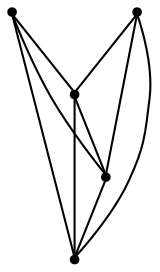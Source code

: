 graph {
  node [shape=point,comment="{\"directed\":false,\"doi\":\"10.1007/978-3-319-27261-0_26\",\"figure\":\"1 (3)\"}"]

  v0 [pos="807.2275878610648,1466.055682870306"]
  v1 [pos="973.8520068831075,1332.7600641227277"]
  v2 [pos="973.8520068831076,1466.055682870306"]
  v3 [pos="840.5506053454139,1399.404264898039"]
  v4 [pos="807.2275878610648,1332.7600641227277"]

  v4 -- v2 [id="-3",pos="807.2275878610648,1332.7600641227277 973.8520068831076,1466.055682870306 973.8520068831076,1466.055682870306 973.8520068831076,1466.055682870306"]
  v4 -- v1 [id="-4",pos="807.2275878610648,1332.7600641227277 973.8520068831075,1332.7600641227277 973.8520068831075,1332.7600641227277 973.8520068831075,1332.7600641227277"]
  v3 -- v1 [id="-5",pos="840.5506053454139,1399.404264898039 973.8520068831075,1332.7600641227277 973.8520068831075,1332.7600641227277 973.8520068831075,1332.7600641227277"]
  v3 -- v2 [id="-6",pos="840.5506053454139,1399.404264898039 973.8520068831076,1466.055682870306 973.8520068831076,1466.055682870306 973.8520068831076,1466.055682870306"]
  v2 -- v0 [id="-8",pos="973.8520068831076,1466.055682870306 807.2275878610648,1466.055682870306 807.2275878610648,1466.055682870306 807.2275878610648,1466.055682870306"]
  v1 -- v2 [id="-9",pos="973.8520068831075,1332.7600641227277 973.8520068831076,1466.055682870306 973.8520068831076,1466.055682870306 973.8520068831076,1466.055682870306"]
  v0 -- v1 [id="-10",pos="807.2275878610648,1466.055682870306 973.8520068831075,1332.7600641227277 973.8520068831075,1332.7600641227277 973.8520068831075,1332.7600641227277"]
  v0 -- v4 [id="-11",pos="807.2275878610648,1466.055682870306 807.2275878610648,1332.7600641227277 807.2275878610648,1332.7600641227277 807.2275878610648,1332.7600641227277"]
  v3 -- v4 [id="-12",pos="840.5506053454139,1399.404264898039 807.2275878610648,1332.7600641227277 807.2275878610648,1332.7600641227277 807.2275878610648,1332.7600641227277"]
}